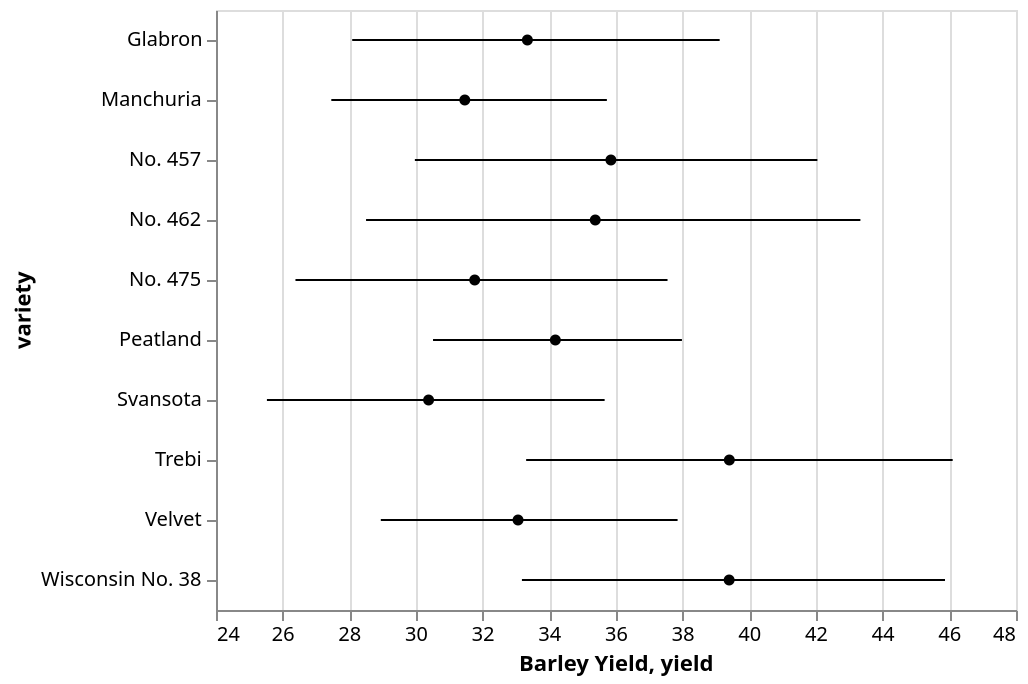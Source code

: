 {"config": {"view": {"height": 300, "width": 400}}, "layer": [{"encoding": {"y": {"title": "variety", "field": "properties.variety", "type": "nominal"}, "x": {"title": "yield", "field": "properties.yield", "scale": {"zero": false}, "aggregate": "mean", "type": "quantitative", "axis": {"title": "Barley Yield"}}, "color": {"value": "black"}}, "data": {"values": {"features": [{"properties": {"variety": "Manchuria", "yield": 27.0, "site": "University Farm", "year": 1931}, "geometry": {"coordinates": [125.6, 10.1], "type": "Point"}, "type": "Feature"}, {"properties": {"variety": "Manchuria", "yield": 48.86667, "site": "Waseca", "year": 1931}, "geometry": {"coordinates": [125.6, 10.1], "type": "Point"}, "type": "Feature"}, {"properties": {"variety": "Manchuria", "yield": 27.43334, "site": "Morris", "year": 1931}, "geometry": {"coordinates": [125.6, 10.1], "type": "Point"}, "type": "Feature"}, {"properties": {"variety": "Manchuria", "yield": 39.93333, "site": "Crookston", "year": 1931}, "geometry": {"coordinates": [125.6, 10.1], "type": "Point"}, "type": "Feature"}, {"properties": {"variety": "Manchuria", "yield": 32.96667, "site": "Grand Rapids", "year": 1931}, "geometry": {"coordinates": [125.6, 10.1], "type": "Point"}, "type": "Feature"}, {"properties": {"variety": "Manchuria", "yield": 28.96667, "site": "Duluth", "year": 1931}, "geometry": {"coordinates": [125.6, 10.1], "type": "Point"}, "type": "Feature"}, {"properties": {"variety": "Glabron", "yield": 43.06666, "site": "University Farm", "year": 1931}, "geometry": {"coordinates": [125.6, 10.1], "type": "Point"}, "type": "Feature"}, {"properties": {"variety": "Glabron", "yield": 55.2, "site": "Waseca", "year": 1931}, "geometry": {"coordinates": [125.6, 10.1], "type": "Point"}, "type": "Feature"}, {"properties": {"variety": "Glabron", "yield": 28.76667, "site": "Morris", "year": 1931}, "geometry": {"coordinates": [125.6, 10.1], "type": "Point"}, "type": "Feature"}, {"properties": {"variety": "Glabron", "yield": 38.13333, "site": "Crookston", "year": 1931}, "geometry": {"coordinates": [125.6, 10.1], "type": "Point"}, "type": "Feature"}, {"properties": {"variety": "Glabron", "yield": 29.13333, "site": "Grand Rapids", "year": 1931}, "geometry": {"coordinates": [125.6, 10.1], "type": "Point"}, "type": "Feature"}, {"properties": {"variety": "Glabron", "yield": 29.66667, "site": "Duluth", "year": 1931}, "geometry": {"coordinates": [125.6, 10.1], "type": "Point"}, "type": "Feature"}, {"properties": {"variety": "Svansota", "yield": 35.13333, "site": "University Farm", "year": 1931}, "geometry": {"coordinates": [125.6, 10.1], "type": "Point"}, "type": "Feature"}, {"properties": {"variety": "Svansota", "yield": 47.33333, "site": "Waseca", "year": 1931}, "geometry": {"coordinates": [125.6, 10.1], "type": "Point"}, "type": "Feature"}, {"properties": {"variety": "Svansota", "yield": 25.76667, "site": "Morris", "year": 1931}, "geometry": {"coordinates": [125.6, 10.1], "type": "Point"}, "type": "Feature"}, {"properties": {"variety": "Svansota", "yield": 40.46667, "site": "Crookston", "year": 1931}, "geometry": {"coordinates": [125.6, 10.1], "type": "Point"}, "type": "Feature"}, {"properties": {"variety": "Svansota", "yield": 29.66667, "site": "Grand Rapids", "year": 1931}, "geometry": {"coordinates": [125.6, 10.1], "type": "Point"}, "type": "Feature"}, {"properties": {"variety": "Svansota", "yield": 25.7, "site": "Duluth", "year": 1931}, "geometry": {"coordinates": [125.6, 10.1], "type": "Point"}, "type": "Feature"}, {"properties": {"variety": "Velvet", "yield": 39.9, "site": "University Farm", "year": 1931}, "geometry": {"coordinates": [125.6, 10.1], "type": "Point"}, "type": "Feature"}, {"properties": {"variety": "Velvet", "yield": 50.23333, "site": "Waseca", "year": 1931}, "geometry": {"coordinates": [125.6, 10.1], "type": "Point"}, "type": "Feature"}, {"properties": {"variety": "Velvet", "yield": 26.13333, "site": "Morris", "year": 1931}, "geometry": {"coordinates": [125.6, 10.1], "type": "Point"}, "type": "Feature"}, {"properties": {"variety": "Velvet", "yield": 41.33333, "site": "Crookston", "year": 1931}, "geometry": {"coordinates": [125.6, 10.1], "type": "Point"}, "type": "Feature"}, {"properties": {"variety": "Velvet", "yield": 23.03333, "site": "Grand Rapids", "year": 1931}, "geometry": {"coordinates": [125.6, 10.1], "type": "Point"}, "type": "Feature"}, {"properties": {"variety": "Velvet", "yield": 26.3, "site": "Duluth", "year": 1931}, "geometry": {"coordinates": [125.6, 10.1], "type": "Point"}, "type": "Feature"}, {"properties": {"variety": "Trebi", "yield": 36.56666, "site": "University Farm", "year": 1931}, "geometry": {"coordinates": [125.6, 10.1], "type": "Point"}, "type": "Feature"}, {"properties": {"variety": "Trebi", "yield": 63.8333, "site": "Waseca", "year": 1931}, "geometry": {"coordinates": [125.6, 10.1], "type": "Point"}, "type": "Feature"}, {"properties": {"variety": "Trebi", "yield": 43.76667, "site": "Morris", "year": 1931}, "geometry": {"coordinates": [125.6, 10.1], "type": "Point"}, "type": "Feature"}, {"properties": {"variety": "Trebi", "yield": 46.93333, "site": "Crookston", "year": 1931}, "geometry": {"coordinates": [125.6, 10.1], "type": "Point"}, "type": "Feature"}, {"properties": {"variety": "Trebi", "yield": 29.76667, "site": "Grand Rapids", "year": 1931}, "geometry": {"coordinates": [125.6, 10.1], "type": "Point"}, "type": "Feature"}, {"properties": {"variety": "Trebi", "yield": 33.93333, "site": "Duluth", "year": 1931}, "geometry": {"coordinates": [125.6, 10.1], "type": "Point"}, "type": "Feature"}, {"properties": {"variety": "No. 457", "yield": 43.26667, "site": "University Farm", "year": 1931}, "geometry": {"coordinates": [125.6, 10.1], "type": "Point"}, "type": "Feature"}, {"properties": {"variety": "No. 457", "yield": 58.1, "site": "Waseca", "year": 1931}, "geometry": {"coordinates": [125.6, 10.1], "type": "Point"}, "type": "Feature"}, {"properties": {"variety": "No. 457", "yield": 28.7, "site": "Morris", "year": 1931}, "geometry": {"coordinates": [125.6, 10.1], "type": "Point"}, "type": "Feature"}, {"properties": {"variety": "No. 457", "yield": 45.66667, "site": "Crookston", "year": 1931}, "geometry": {"coordinates": [125.6, 10.1], "type": "Point"}, "type": "Feature"}, {"properties": {"variety": "No. 457", "yield": 32.16667, "site": "Grand Rapids", "year": 1931}, "geometry": {"coordinates": [125.6, 10.1], "type": "Point"}, "type": "Feature"}, {"properties": {"variety": "No. 457", "yield": 33.6, "site": "Duluth", "year": 1931}, "geometry": {"coordinates": [125.6, 10.1], "type": "Point"}, "type": "Feature"}, {"properties": {"variety": "No. 462", "yield": 36.6, "site": "University Farm", "year": 1931}, "geometry": {"coordinates": [125.6, 10.1], "type": "Point"}, "type": "Feature"}, {"properties": {"variety": "No. 462", "yield": 65.7667, "site": "Waseca", "year": 1931}, "geometry": {"coordinates": [125.6, 10.1], "type": "Point"}, "type": "Feature"}, {"properties": {"variety": "No. 462", "yield": 30.36667, "site": "Morris", "year": 1931}, "geometry": {"coordinates": [125.6, 10.1], "type": "Point"}, "type": "Feature"}, {"properties": {"variety": "No. 462", "yield": 48.56666, "site": "Crookston", "year": 1931}, "geometry": {"coordinates": [125.6, 10.1], "type": "Point"}, "type": "Feature"}, {"properties": {"variety": "No. 462", "yield": 24.93334, "site": "Grand Rapids", "year": 1931}, "geometry": {"coordinates": [125.6, 10.1], "type": "Point"}, "type": "Feature"}, {"properties": {"variety": "No. 462", "yield": 28.1, "site": "Duluth", "year": 1931}, "geometry": {"coordinates": [125.6, 10.1], "type": "Point"}, "type": "Feature"}, {"properties": {"variety": "Peatland", "yield": 32.76667, "site": "University Farm", "year": 1931}, "geometry": {"coordinates": [125.6, 10.1], "type": "Point"}, "type": "Feature"}, {"properties": {"variety": "Peatland", "yield": 48.56666, "site": "Waseca", "year": 1931}, "geometry": {"coordinates": [125.6, 10.1], "type": "Point"}, "type": "Feature"}, {"properties": {"variety": "Peatland", "yield": 29.86667, "site": "Morris", "year": 1931}, "geometry": {"coordinates": [125.6, 10.1], "type": "Point"}, "type": "Feature"}, {"properties": {"variety": "Peatland", "yield": 41.6, "site": "Crookston", "year": 1931}, "geometry": {"coordinates": [125.6, 10.1], "type": "Point"}, "type": "Feature"}, {"properties": {"variety": "Peatland", "yield": 34.7, "site": "Grand Rapids", "year": 1931}, "geometry": {"coordinates": [125.6, 10.1], "type": "Point"}, "type": "Feature"}, {"properties": {"variety": "Peatland", "yield": 32.0, "site": "Duluth", "year": 1931}, "geometry": {"coordinates": [125.6, 10.1], "type": "Point"}, "type": "Feature"}, {"properties": {"variety": "No. 475", "yield": 24.66667, "site": "University Farm", "year": 1931}, "geometry": {"coordinates": [125.6, 10.1], "type": "Point"}, "type": "Feature"}, {"properties": {"variety": "No. 475", "yield": 46.76667, "site": "Waseca", "year": 1931}, "geometry": {"coordinates": [125.6, 10.1], "type": "Point"}, "type": "Feature"}, {"properties": {"variety": "No. 475", "yield": 22.6, "site": "Morris", "year": 1931}, "geometry": {"coordinates": [125.6, 10.1], "type": "Point"}, "type": "Feature"}, {"properties": {"variety": "No. 475", "yield": 44.1, "site": "Crookston", "year": 1931}, "geometry": {"coordinates": [125.6, 10.1], "type": "Point"}, "type": "Feature"}, {"properties": {"variety": "No. 475", "yield": 19.7, "site": "Grand Rapids", "year": 1931}, "geometry": {"coordinates": [125.6, 10.1], "type": "Point"}, "type": "Feature"}, {"properties": {"variety": "No. 475", "yield": 33.06666, "site": "Duluth", "year": 1931}, "geometry": {"coordinates": [125.6, 10.1], "type": "Point"}, "type": "Feature"}, {"properties": {"variety": "Wisconsin No. 38", "yield": 39.3, "site": "University Farm", "year": 1931}, "geometry": {"coordinates": [125.6, 10.1], "type": "Point"}, "type": "Feature"}, {"properties": {"variety": "Wisconsin No. 38", "yield": 58.8, "site": "Waseca", "year": 1931}, "geometry": {"coordinates": [125.6, 10.1], "type": "Point"}, "type": "Feature"}, {"properties": {"variety": "Wisconsin No. 38", "yield": 29.46667, "site": "Morris", "year": 1931}, "geometry": {"coordinates": [125.6, 10.1], "type": "Point"}, "type": "Feature"}, {"properties": {"variety": "Wisconsin No. 38", "yield": 49.86667, "site": "Crookston", "year": 1931}, "geometry": {"coordinates": [125.6, 10.1], "type": "Point"}, "type": "Feature"}, {"properties": {"variety": "Wisconsin No. 38", "yield": 34.46667, "site": "Grand Rapids", "year": 1931}, "geometry": {"coordinates": [125.6, 10.1], "type": "Point"}, "type": "Feature"}, {"properties": {"variety": "Wisconsin No. 38", "yield": 31.6, "site": "Duluth", "year": 1931}, "geometry": {"coordinates": [125.6, 10.1], "type": "Point"}, "type": "Feature"}, {"properties": {"variety": "Manchuria", "yield": 26.9, "site": "University Farm", "year": 1932}, "geometry": {"coordinates": [125.6, 10.1], "type": "Point"}, "type": "Feature"}, {"properties": {"variety": "Manchuria", "yield": 33.46667, "site": "Waseca", "year": 1932}, "geometry": {"coordinates": [125.6, 10.1], "type": "Point"}, "type": "Feature"}, {"properties": {"variety": "Manchuria", "yield": 34.36666, "site": "Morris", "year": 1932}, "geometry": {"coordinates": [125.6, 10.1], "type": "Point"}, "type": "Feature"}, {"properties": {"variety": "Manchuria", "yield": 32.96667, "site": "Crookston", "year": 1932}, "geometry": {"coordinates": [125.6, 10.1], "type": "Point"}, "type": "Feature"}, {"properties": {"variety": "Manchuria", "yield": 22.13333, "site": "Grand Rapids", "year": 1932}, "geometry": {"coordinates": [125.6, 10.1], "type": "Point"}, "type": "Feature"}, {"properties": {"variety": "Manchuria", "yield": 22.56667, "site": "Duluth", "year": 1932}, "geometry": {"coordinates": [125.6, 10.1], "type": "Point"}, "type": "Feature"}, {"properties": {"variety": "Glabron", "yield": 36.8, "site": "University Farm", "year": 1932}, "geometry": {"coordinates": [125.6, 10.1], "type": "Point"}, "type": "Feature"}, {"properties": {"variety": "Glabron", "yield": 37.73333, "site": "Waseca", "year": 1932}, "geometry": {"coordinates": [125.6, 10.1], "type": "Point"}, "type": "Feature"}, {"properties": {"variety": "Glabron", "yield": 35.13333, "site": "Morris", "year": 1932}, "geometry": {"coordinates": [125.6, 10.1], "type": "Point"}, "type": "Feature"}, {"properties": {"variety": "Glabron", "yield": 26.16667, "site": "Crookston", "year": 1932}, "geometry": {"coordinates": [125.6, 10.1], "type": "Point"}, "type": "Feature"}, {"properties": {"variety": "Glabron", "yield": 14.43333, "site": "Grand Rapids", "year": 1932}, "geometry": {"coordinates": [125.6, 10.1], "type": "Point"}, "type": "Feature"}, {"properties": {"variety": "Glabron", "yield": 25.86667, "site": "Duluth", "year": 1932}, "geometry": {"coordinates": [125.6, 10.1], "type": "Point"}, "type": "Feature"}, {"properties": {"variety": "Svansota", "yield": 27.43334, "site": "University Farm", "year": 1932}, "geometry": {"coordinates": [125.6, 10.1], "type": "Point"}, "type": "Feature"}, {"properties": {"variety": "Svansota", "yield": 38.5, "site": "Waseca", "year": 1932}, "geometry": {"coordinates": [125.6, 10.1], "type": "Point"}, "type": "Feature"}, {"properties": {"variety": "Svansota", "yield": 35.03333, "site": "Morris", "year": 1932}, "geometry": {"coordinates": [125.6, 10.1], "type": "Point"}, "type": "Feature"}, {"properties": {"variety": "Svansota", "yield": 20.63333, "site": "Crookston", "year": 1932}, "geometry": {"coordinates": [125.6, 10.1], "type": "Point"}, "type": "Feature"}, {"properties": {"variety": "Svansota", "yield": 16.63333, "site": "Grand Rapids", "year": 1932}, "geometry": {"coordinates": [125.6, 10.1], "type": "Point"}, "type": "Feature"}, {"properties": {"variety": "Svansota", "yield": 22.23333, "site": "Duluth", "year": 1932}, "geometry": {"coordinates": [125.6, 10.1], "type": "Point"}, "type": "Feature"}, {"properties": {"variety": "Velvet", "yield": 26.8, "site": "University Farm", "year": 1932}, "geometry": {"coordinates": [125.6, 10.1], "type": "Point"}, "type": "Feature"}, {"properties": {"variety": "Velvet", "yield": 37.4, "site": "Waseca", "year": 1932}, "geometry": {"coordinates": [125.6, 10.1], "type": "Point"}, "type": "Feature"}, {"properties": {"variety": "Velvet", "yield": 38.83333, "site": "Morris", "year": 1932}, "geometry": {"coordinates": [125.6, 10.1], "type": "Point"}, "type": "Feature"}, {"properties": {"variety": "Velvet", "yield": 32.06666, "site": "Crookston", "year": 1932}, "geometry": {"coordinates": [125.6, 10.1], "type": "Point"}, "type": "Feature"}, {"properties": {"variety": "Velvet", "yield": 32.23333, "site": "Grand Rapids", "year": 1932}, "geometry": {"coordinates": [125.6, 10.1], "type": "Point"}, "type": "Feature"}, {"properties": {"variety": "Velvet", "yield": 22.46667, "site": "Duluth", "year": 1932}, "geometry": {"coordinates": [125.6, 10.1], "type": "Point"}, "type": "Feature"}, {"properties": {"variety": "Trebi", "yield": 29.06667, "site": "University Farm", "year": 1932}, "geometry": {"coordinates": [125.6, 10.1], "type": "Point"}, "type": "Feature"}, {"properties": {"variety": "Trebi", "yield": 49.2333, "site": "Waseca", "year": 1932}, "geometry": {"coordinates": [125.6, 10.1], "type": "Point"}, "type": "Feature"}, {"properties": {"variety": "Trebi", "yield": 46.63333, "site": "Morris", "year": 1932}, "geometry": {"coordinates": [125.6, 10.1], "type": "Point"}, "type": "Feature"}, {"properties": {"variety": "Trebi", "yield": 41.83333, "site": "Crookston", "year": 1932}, "geometry": {"coordinates": [125.6, 10.1], "type": "Point"}, "type": "Feature"}, {"properties": {"variety": "Trebi", "yield": 20.63333, "site": "Grand Rapids", "year": 1932}, "geometry": {"coordinates": [125.6, 10.1], "type": "Point"}, "type": "Feature"}, {"properties": {"variety": "Trebi", "yield": 30.6, "site": "Duluth", "year": 1932}, "geometry": {"coordinates": [125.6, 10.1], "type": "Point"}, "type": "Feature"}, {"properties": {"variety": "No. 457", "yield": 26.43334, "site": "University Farm", "year": 1932}, "geometry": {"coordinates": [125.6, 10.1], "type": "Point"}, "type": "Feature"}, {"properties": {"variety": "No. 457", "yield": 42.2, "site": "Waseca", "year": 1932}, "geometry": {"coordinates": [125.6, 10.1], "type": "Point"}, "type": "Feature"}, {"properties": {"variety": "No. 457", "yield": 43.53334, "site": "Morris", "year": 1932}, "geometry": {"coordinates": [125.6, 10.1], "type": "Point"}, "type": "Feature"}, {"properties": {"variety": "No. 457", "yield": 34.33333, "site": "Crookston", "year": 1932}, "geometry": {"coordinates": [125.6, 10.1], "type": "Point"}, "type": "Feature"}, {"properties": {"variety": "No. 457", "yield": 19.46667, "site": "Grand Rapids", "year": 1932}, "geometry": {"coordinates": [125.6, 10.1], "type": "Point"}, "type": "Feature"}, {"properties": {"variety": "No. 457", "yield": 22.7, "site": "Duluth", "year": 1932}, "geometry": {"coordinates": [125.6, 10.1], "type": "Point"}, "type": "Feature"}, {"properties": {"variety": "No. 462", "yield": 25.56667, "site": "University Farm", "year": 1932}, "geometry": {"coordinates": [125.6, 10.1], "type": "Point"}, "type": "Feature"}, {"properties": {"variety": "No. 462", "yield": 44.7, "site": "Waseca", "year": 1932}, "geometry": {"coordinates": [125.6, 10.1], "type": "Point"}, "type": "Feature"}, {"properties": {"variety": "No. 462", "yield": 47.0, "site": "Morris", "year": 1932}, "geometry": {"coordinates": [125.6, 10.1], "type": "Point"}, "type": "Feature"}, {"properties": {"variety": "No. 462", "yield": 30.53333, "site": "Crookston", "year": 1932}, "geometry": {"coordinates": [125.6, 10.1], "type": "Point"}, "type": "Feature"}, {"properties": {"variety": "No. 462", "yield": 19.9, "site": "Grand Rapids", "year": 1932}, "geometry": {"coordinates": [125.6, 10.1], "type": "Point"}, "type": "Feature"}, {"properties": {"variety": "No. 462", "yield": 22.5, "site": "Duluth", "year": 1932}, "geometry": {"coordinates": [125.6, 10.1], "type": "Point"}, "type": "Feature"}, {"properties": {"variety": "Peatland", "yield": 28.06667, "site": "University Farm", "year": 1932}, "geometry": {"coordinates": [125.6, 10.1], "type": "Point"}, "type": "Feature"}, {"properties": {"variety": "Peatland", "yield": 36.03333, "site": "Waseca", "year": 1932}, "geometry": {"coordinates": [125.6, 10.1], "type": "Point"}, "type": "Feature"}, {"properties": {"variety": "Peatland", "yield": 43.2, "site": "Morris", "year": 1932}, "geometry": {"coordinates": [125.6, 10.1], "type": "Point"}, "type": "Feature"}, {"properties": {"variety": "Peatland", "yield": 25.23333, "site": "Crookston", "year": 1932}, "geometry": {"coordinates": [125.6, 10.1], "type": "Point"}, "type": "Feature"}, {"properties": {"variety": "Peatland", "yield": 26.76667, "site": "Grand Rapids", "year": 1932}, "geometry": {"coordinates": [125.6, 10.1], "type": "Point"}, "type": "Feature"}, {"properties": {"variety": "Peatland", "yield": 31.36667, "site": "Duluth", "year": 1932}, "geometry": {"coordinates": [125.6, 10.1], "type": "Point"}, "type": "Feature"}, {"properties": {"variety": "No. 475", "yield": 30.0, "site": "University Farm", "year": 1932}, "geometry": {"coordinates": [125.6, 10.1], "type": "Point"}, "type": "Feature"}, {"properties": {"variety": "No. 475", "yield": 41.26667, "site": "Waseca", "year": 1932}, "geometry": {"coordinates": [125.6, 10.1], "type": "Point"}, "type": "Feature"}, {"properties": {"variety": "No. 475", "yield": 44.23333, "site": "Morris", "year": 1932}, "geometry": {"coordinates": [125.6, 10.1], "type": "Point"}, "type": "Feature"}, {"properties": {"variety": "No. 475", "yield": 32.13333, "site": "Crookston", "year": 1932}, "geometry": {"coordinates": [125.6, 10.1], "type": "Point"}, "type": "Feature"}, {"properties": {"variety": "No. 475", "yield": 15.23333, "site": "Grand Rapids", "year": 1932}, "geometry": {"coordinates": [125.6, 10.1], "type": "Point"}, "type": "Feature"}, {"properties": {"variety": "No. 475", "yield": 27.36667, "site": "Duluth", "year": 1932}, "geometry": {"coordinates": [125.6, 10.1], "type": "Point"}, "type": "Feature"}, {"properties": {"variety": "Wisconsin No. 38", "yield": 38.0, "site": "University Farm", "year": 1932}, "geometry": {"coordinates": [125.6, 10.1], "type": "Point"}, "type": "Feature"}, {"properties": {"variety": "Wisconsin No. 38", "yield": 58.16667, "site": "Waseca", "year": 1932}, "geometry": {"coordinates": [125.6, 10.1], "type": "Point"}, "type": "Feature"}, {"properties": {"variety": "Wisconsin No. 38", "yield": 47.16667, "site": "Morris", "year": 1932}, "geometry": {"coordinates": [125.6, 10.1], "type": "Point"}, "type": "Feature"}, {"properties": {"variety": "Wisconsin No. 38", "yield": 35.9, "site": "Crookston", "year": 1932}, "geometry": {"coordinates": [125.6, 10.1], "type": "Point"}, "type": "Feature"}, {"properties": {"variety": "Wisconsin No. 38", "yield": 20.66667, "site": "Grand Rapids", "year": 1932}, "geometry": {"coordinates": [125.6, 10.1], "type": "Point"}, "type": "Feature"}, {"properties": {"variety": "Wisconsin No. 38", "yield": 29.33333, "site": "Duluth", "year": 1932}, "geometry": {"coordinates": [125.6, 10.1], "type": "Point"}, "type": "Feature"}], "type": "FeatureCollection"}, "format": {"type": "json", "property": "features"}}, "mark": {"filled": true, "type": "point"}}, {"encoding": {"y": {"title": "variety", "field": "properties.variety", "type": "nominal"}, "x": {"field": "properties.yield", "title": "yield", "aggregate": "ci0", "type": "quantitative"}, "x2": {"aggregate": "ci1", "title": "yield", "field": "properties.yield", "type": "quantitative"}}, "data": {"values": {"features": [{"properties": {"variety": "Manchuria", "yield": 27.0, "site": "University Farm", "year": 1931}, "geometry": {"coordinates": [125.6, 10.1], "type": "Point"}, "type": "Feature"}, {"properties": {"variety": "Manchuria", "yield": 48.86667, "site": "Waseca", "year": 1931}, "geometry": {"coordinates": [125.6, 10.1], "type": "Point"}, "type": "Feature"}, {"properties": {"variety": "Manchuria", "yield": 27.43334, "site": "Morris", "year": 1931}, "geometry": {"coordinates": [125.6, 10.1], "type": "Point"}, "type": "Feature"}, {"properties": {"variety": "Manchuria", "yield": 39.93333, "site": "Crookston", "year": 1931}, "geometry": {"coordinates": [125.6, 10.1], "type": "Point"}, "type": "Feature"}, {"properties": {"variety": "Manchuria", "yield": 32.96667, "site": "Grand Rapids", "year": 1931}, "geometry": {"coordinates": [125.6, 10.1], "type": "Point"}, "type": "Feature"}, {"properties": {"variety": "Manchuria", "yield": 28.96667, "site": "Duluth", "year": 1931}, "geometry": {"coordinates": [125.6, 10.1], "type": "Point"}, "type": "Feature"}, {"properties": {"variety": "Glabron", "yield": 43.06666, "site": "University Farm", "year": 1931}, "geometry": {"coordinates": [125.6, 10.1], "type": "Point"}, "type": "Feature"}, {"properties": {"variety": "Glabron", "yield": 55.2, "site": "Waseca", "year": 1931}, "geometry": {"coordinates": [125.6, 10.1], "type": "Point"}, "type": "Feature"}, {"properties": {"variety": "Glabron", "yield": 28.76667, "site": "Morris", "year": 1931}, "geometry": {"coordinates": [125.6, 10.1], "type": "Point"}, "type": "Feature"}, {"properties": {"variety": "Glabron", "yield": 38.13333, "site": "Crookston", "year": 1931}, "geometry": {"coordinates": [125.6, 10.1], "type": "Point"}, "type": "Feature"}, {"properties": {"variety": "Glabron", "yield": 29.13333, "site": "Grand Rapids", "year": 1931}, "geometry": {"coordinates": [125.6, 10.1], "type": "Point"}, "type": "Feature"}, {"properties": {"variety": "Glabron", "yield": 29.66667, "site": "Duluth", "year": 1931}, "geometry": {"coordinates": [125.6, 10.1], "type": "Point"}, "type": "Feature"}, {"properties": {"variety": "Svansota", "yield": 35.13333, "site": "University Farm", "year": 1931}, "geometry": {"coordinates": [125.6, 10.1], "type": "Point"}, "type": "Feature"}, {"properties": {"variety": "Svansota", "yield": 47.33333, "site": "Waseca", "year": 1931}, "geometry": {"coordinates": [125.6, 10.1], "type": "Point"}, "type": "Feature"}, {"properties": {"variety": "Svansota", "yield": 25.76667, "site": "Morris", "year": 1931}, "geometry": {"coordinates": [125.6, 10.1], "type": "Point"}, "type": "Feature"}, {"properties": {"variety": "Svansota", "yield": 40.46667, "site": "Crookston", "year": 1931}, "geometry": {"coordinates": [125.6, 10.1], "type": "Point"}, "type": "Feature"}, {"properties": {"variety": "Svansota", "yield": 29.66667, "site": "Grand Rapids", "year": 1931}, "geometry": {"coordinates": [125.6, 10.1], "type": "Point"}, "type": "Feature"}, {"properties": {"variety": "Svansota", "yield": 25.7, "site": "Duluth", "year": 1931}, "geometry": {"coordinates": [125.6, 10.1], "type": "Point"}, "type": "Feature"}, {"properties": {"variety": "Velvet", "yield": 39.9, "site": "University Farm", "year": 1931}, "geometry": {"coordinates": [125.6, 10.1], "type": "Point"}, "type": "Feature"}, {"properties": {"variety": "Velvet", "yield": 50.23333, "site": "Waseca", "year": 1931}, "geometry": {"coordinates": [125.6, 10.1], "type": "Point"}, "type": "Feature"}, {"properties": {"variety": "Velvet", "yield": 26.13333, "site": "Morris", "year": 1931}, "geometry": {"coordinates": [125.6, 10.1], "type": "Point"}, "type": "Feature"}, {"properties": {"variety": "Velvet", "yield": 41.33333, "site": "Crookston", "year": 1931}, "geometry": {"coordinates": [125.6, 10.1], "type": "Point"}, "type": "Feature"}, {"properties": {"variety": "Velvet", "yield": 23.03333, "site": "Grand Rapids", "year": 1931}, "geometry": {"coordinates": [125.6, 10.1], "type": "Point"}, "type": "Feature"}, {"properties": {"variety": "Velvet", "yield": 26.3, "site": "Duluth", "year": 1931}, "geometry": {"coordinates": [125.6, 10.1], "type": "Point"}, "type": "Feature"}, {"properties": {"variety": "Trebi", "yield": 36.56666, "site": "University Farm", "year": 1931}, "geometry": {"coordinates": [125.6, 10.1], "type": "Point"}, "type": "Feature"}, {"properties": {"variety": "Trebi", "yield": 63.8333, "site": "Waseca", "year": 1931}, "geometry": {"coordinates": [125.6, 10.1], "type": "Point"}, "type": "Feature"}, {"properties": {"variety": "Trebi", "yield": 43.76667, "site": "Morris", "year": 1931}, "geometry": {"coordinates": [125.6, 10.1], "type": "Point"}, "type": "Feature"}, {"properties": {"variety": "Trebi", "yield": 46.93333, "site": "Crookston", "year": 1931}, "geometry": {"coordinates": [125.6, 10.1], "type": "Point"}, "type": "Feature"}, {"properties": {"variety": "Trebi", "yield": 29.76667, "site": "Grand Rapids", "year": 1931}, "geometry": {"coordinates": [125.6, 10.1], "type": "Point"}, "type": "Feature"}, {"properties": {"variety": "Trebi", "yield": 33.93333, "site": "Duluth", "year": 1931}, "geometry": {"coordinates": [125.6, 10.1], "type": "Point"}, "type": "Feature"}, {"properties": {"variety": "No. 457", "yield": 43.26667, "site": "University Farm", "year": 1931}, "geometry": {"coordinates": [125.6, 10.1], "type": "Point"}, "type": "Feature"}, {"properties": {"variety": "No. 457", "yield": 58.1, "site": "Waseca", "year": 1931}, "geometry": {"coordinates": [125.6, 10.1], "type": "Point"}, "type": "Feature"}, {"properties": {"variety": "No. 457", "yield": 28.7, "site": "Morris", "year": 1931}, "geometry": {"coordinates": [125.6, 10.1], "type": "Point"}, "type": "Feature"}, {"properties": {"variety": "No. 457", "yield": 45.66667, "site": "Crookston", "year": 1931}, "geometry": {"coordinates": [125.6, 10.1], "type": "Point"}, "type": "Feature"}, {"properties": {"variety": "No. 457", "yield": 32.16667, "site": "Grand Rapids", "year": 1931}, "geometry": {"coordinates": [125.6, 10.1], "type": "Point"}, "type": "Feature"}, {"properties": {"variety": "No. 457", "yield": 33.6, "site": "Duluth", "year": 1931}, "geometry": {"coordinates": [125.6, 10.1], "type": "Point"}, "type": "Feature"}, {"properties": {"variety": "No. 462", "yield": 36.6, "site": "University Farm", "year": 1931}, "geometry": {"coordinates": [125.6, 10.1], "type": "Point"}, "type": "Feature"}, {"properties": {"variety": "No. 462", "yield": 65.7667, "site": "Waseca", "year": 1931}, "geometry": {"coordinates": [125.6, 10.1], "type": "Point"}, "type": "Feature"}, {"properties": {"variety": "No. 462", "yield": 30.36667, "site": "Morris", "year": 1931}, "geometry": {"coordinates": [125.6, 10.1], "type": "Point"}, "type": "Feature"}, {"properties": {"variety": "No. 462", "yield": 48.56666, "site": "Crookston", "year": 1931}, "geometry": {"coordinates": [125.6, 10.1], "type": "Point"}, "type": "Feature"}, {"properties": {"variety": "No. 462", "yield": 24.93334, "site": "Grand Rapids", "year": 1931}, "geometry": {"coordinates": [125.6, 10.1], "type": "Point"}, "type": "Feature"}, {"properties": {"variety": "No. 462", "yield": 28.1, "site": "Duluth", "year": 1931}, "geometry": {"coordinates": [125.6, 10.1], "type": "Point"}, "type": "Feature"}, {"properties": {"variety": "Peatland", "yield": 32.76667, "site": "University Farm", "year": 1931}, "geometry": {"coordinates": [125.6, 10.1], "type": "Point"}, "type": "Feature"}, {"properties": {"variety": "Peatland", "yield": 48.56666, "site": "Waseca", "year": 1931}, "geometry": {"coordinates": [125.6, 10.1], "type": "Point"}, "type": "Feature"}, {"properties": {"variety": "Peatland", "yield": 29.86667, "site": "Morris", "year": 1931}, "geometry": {"coordinates": [125.6, 10.1], "type": "Point"}, "type": "Feature"}, {"properties": {"variety": "Peatland", "yield": 41.6, "site": "Crookston", "year": 1931}, "geometry": {"coordinates": [125.6, 10.1], "type": "Point"}, "type": "Feature"}, {"properties": {"variety": "Peatland", "yield": 34.7, "site": "Grand Rapids", "year": 1931}, "geometry": {"coordinates": [125.6, 10.1], "type": "Point"}, "type": "Feature"}, {"properties": {"variety": "Peatland", "yield": 32.0, "site": "Duluth", "year": 1931}, "geometry": {"coordinates": [125.6, 10.1], "type": "Point"}, "type": "Feature"}, {"properties": {"variety": "No. 475", "yield": 24.66667, "site": "University Farm", "year": 1931}, "geometry": {"coordinates": [125.6, 10.1], "type": "Point"}, "type": "Feature"}, {"properties": {"variety": "No. 475", "yield": 46.76667, "site": "Waseca", "year": 1931}, "geometry": {"coordinates": [125.6, 10.1], "type": "Point"}, "type": "Feature"}, {"properties": {"variety": "No. 475", "yield": 22.6, "site": "Morris", "year": 1931}, "geometry": {"coordinates": [125.6, 10.1], "type": "Point"}, "type": "Feature"}, {"properties": {"variety": "No. 475", "yield": 44.1, "site": "Crookston", "year": 1931}, "geometry": {"coordinates": [125.6, 10.1], "type": "Point"}, "type": "Feature"}, {"properties": {"variety": "No. 475", "yield": 19.7, "site": "Grand Rapids", "year": 1931}, "geometry": {"coordinates": [125.6, 10.1], "type": "Point"}, "type": "Feature"}, {"properties": {"variety": "No. 475", "yield": 33.06666, "site": "Duluth", "year": 1931}, "geometry": {"coordinates": [125.6, 10.1], "type": "Point"}, "type": "Feature"}, {"properties": {"variety": "Wisconsin No. 38", "yield": 39.3, "site": "University Farm", "year": 1931}, "geometry": {"coordinates": [125.6, 10.1], "type": "Point"}, "type": "Feature"}, {"properties": {"variety": "Wisconsin No. 38", "yield": 58.8, "site": "Waseca", "year": 1931}, "geometry": {"coordinates": [125.6, 10.1], "type": "Point"}, "type": "Feature"}, {"properties": {"variety": "Wisconsin No. 38", "yield": 29.46667, "site": "Morris", "year": 1931}, "geometry": {"coordinates": [125.6, 10.1], "type": "Point"}, "type": "Feature"}, {"properties": {"variety": "Wisconsin No. 38", "yield": 49.86667, "site": "Crookston", "year": 1931}, "geometry": {"coordinates": [125.6, 10.1], "type": "Point"}, "type": "Feature"}, {"properties": {"variety": "Wisconsin No. 38", "yield": 34.46667, "site": "Grand Rapids", "year": 1931}, "geometry": {"coordinates": [125.6, 10.1], "type": "Point"}, "type": "Feature"}, {"properties": {"variety": "Wisconsin No. 38", "yield": 31.6, "site": "Duluth", "year": 1931}, "geometry": {"coordinates": [125.6, 10.1], "type": "Point"}, "type": "Feature"}, {"properties": {"variety": "Manchuria", "yield": 26.9, "site": "University Farm", "year": 1932}, "geometry": {"coordinates": [125.6, 10.1], "type": "Point"}, "type": "Feature"}, {"properties": {"variety": "Manchuria", "yield": 33.46667, "site": "Waseca", "year": 1932}, "geometry": {"coordinates": [125.6, 10.1], "type": "Point"}, "type": "Feature"}, {"properties": {"variety": "Manchuria", "yield": 34.36666, "site": "Morris", "year": 1932}, "geometry": {"coordinates": [125.6, 10.1], "type": "Point"}, "type": "Feature"}, {"properties": {"variety": "Manchuria", "yield": 32.96667, "site": "Crookston", "year": 1932}, "geometry": {"coordinates": [125.6, 10.1], "type": "Point"}, "type": "Feature"}, {"properties": {"variety": "Manchuria", "yield": 22.13333, "site": "Grand Rapids", "year": 1932}, "geometry": {"coordinates": [125.6, 10.1], "type": "Point"}, "type": "Feature"}, {"properties": {"variety": "Manchuria", "yield": 22.56667, "site": "Duluth", "year": 1932}, "geometry": {"coordinates": [125.6, 10.1], "type": "Point"}, "type": "Feature"}, {"properties": {"variety": "Glabron", "yield": 36.8, "site": "University Farm", "year": 1932}, "geometry": {"coordinates": [125.6, 10.1], "type": "Point"}, "type": "Feature"}, {"properties": {"variety": "Glabron", "yield": 37.73333, "site": "Waseca", "year": 1932}, "geometry": {"coordinates": [125.6, 10.1], "type": "Point"}, "type": "Feature"}, {"properties": {"variety": "Glabron", "yield": 35.13333, "site": "Morris", "year": 1932}, "geometry": {"coordinates": [125.6, 10.1], "type": "Point"}, "type": "Feature"}, {"properties": {"variety": "Glabron", "yield": 26.16667, "site": "Crookston", "year": 1932}, "geometry": {"coordinates": [125.6, 10.1], "type": "Point"}, "type": "Feature"}, {"properties": {"variety": "Glabron", "yield": 14.43333, "site": "Grand Rapids", "year": 1932}, "geometry": {"coordinates": [125.6, 10.1], "type": "Point"}, "type": "Feature"}, {"properties": {"variety": "Glabron", "yield": 25.86667, "site": "Duluth", "year": 1932}, "geometry": {"coordinates": [125.6, 10.1], "type": "Point"}, "type": "Feature"}, {"properties": {"variety": "Svansota", "yield": 27.43334, "site": "University Farm", "year": 1932}, "geometry": {"coordinates": [125.6, 10.1], "type": "Point"}, "type": "Feature"}, {"properties": {"variety": "Svansota", "yield": 38.5, "site": "Waseca", "year": 1932}, "geometry": {"coordinates": [125.6, 10.1], "type": "Point"}, "type": "Feature"}, {"properties": {"variety": "Svansota", "yield": 35.03333, "site": "Morris", "year": 1932}, "geometry": {"coordinates": [125.6, 10.1], "type": "Point"}, "type": "Feature"}, {"properties": {"variety": "Svansota", "yield": 20.63333, "site": "Crookston", "year": 1932}, "geometry": {"coordinates": [125.6, 10.1], "type": "Point"}, "type": "Feature"}, {"properties": {"variety": "Svansota", "yield": 16.63333, "site": "Grand Rapids", "year": 1932}, "geometry": {"coordinates": [125.6, 10.1], "type": "Point"}, "type": "Feature"}, {"properties": {"variety": "Svansota", "yield": 22.23333, "site": "Duluth", "year": 1932}, "geometry": {"coordinates": [125.6, 10.1], "type": "Point"}, "type": "Feature"}, {"properties": {"variety": "Velvet", "yield": 26.8, "site": "University Farm", "year": 1932}, "geometry": {"coordinates": [125.6, 10.1], "type": "Point"}, "type": "Feature"}, {"properties": {"variety": "Velvet", "yield": 37.4, "site": "Waseca", "year": 1932}, "geometry": {"coordinates": [125.6, 10.1], "type": "Point"}, "type": "Feature"}, {"properties": {"variety": "Velvet", "yield": 38.83333, "site": "Morris", "year": 1932}, "geometry": {"coordinates": [125.6, 10.1], "type": "Point"}, "type": "Feature"}, {"properties": {"variety": "Velvet", "yield": 32.06666, "site": "Crookston", "year": 1932}, "geometry": {"coordinates": [125.6, 10.1], "type": "Point"}, "type": "Feature"}, {"properties": {"variety": "Velvet", "yield": 32.23333, "site": "Grand Rapids", "year": 1932}, "geometry": {"coordinates": [125.6, 10.1], "type": "Point"}, "type": "Feature"}, {"properties": {"variety": "Velvet", "yield": 22.46667, "site": "Duluth", "year": 1932}, "geometry": {"coordinates": [125.6, 10.1], "type": "Point"}, "type": "Feature"}, {"properties": {"variety": "Trebi", "yield": 29.06667, "site": "University Farm", "year": 1932}, "geometry": {"coordinates": [125.6, 10.1], "type": "Point"}, "type": "Feature"}, {"properties": {"variety": "Trebi", "yield": 49.2333, "site": "Waseca", "year": 1932}, "geometry": {"coordinates": [125.6, 10.1], "type": "Point"}, "type": "Feature"}, {"properties": {"variety": "Trebi", "yield": 46.63333, "site": "Morris", "year": 1932}, "geometry": {"coordinates": [125.6, 10.1], "type": "Point"}, "type": "Feature"}, {"properties": {"variety": "Trebi", "yield": 41.83333, "site": "Crookston", "year": 1932}, "geometry": {"coordinates": [125.6, 10.1], "type": "Point"}, "type": "Feature"}, {"properties": {"variety": "Trebi", "yield": 20.63333, "site": "Grand Rapids", "year": 1932}, "geometry": {"coordinates": [125.6, 10.1], "type": "Point"}, "type": "Feature"}, {"properties": {"variety": "Trebi", "yield": 30.6, "site": "Duluth", "year": 1932}, "geometry": {"coordinates": [125.6, 10.1], "type": "Point"}, "type": "Feature"}, {"properties": {"variety": "No. 457", "yield": 26.43334, "site": "University Farm", "year": 1932}, "geometry": {"coordinates": [125.6, 10.1], "type": "Point"}, "type": "Feature"}, {"properties": {"variety": "No. 457", "yield": 42.2, "site": "Waseca", "year": 1932}, "geometry": {"coordinates": [125.6, 10.1], "type": "Point"}, "type": "Feature"}, {"properties": {"variety": "No. 457", "yield": 43.53334, "site": "Morris", "year": 1932}, "geometry": {"coordinates": [125.6, 10.1], "type": "Point"}, "type": "Feature"}, {"properties": {"variety": "No. 457", "yield": 34.33333, "site": "Crookston", "year": 1932}, "geometry": {"coordinates": [125.6, 10.1], "type": "Point"}, "type": "Feature"}, {"properties": {"variety": "No. 457", "yield": 19.46667, "site": "Grand Rapids", "year": 1932}, "geometry": {"coordinates": [125.6, 10.1], "type": "Point"}, "type": "Feature"}, {"properties": {"variety": "No. 457", "yield": 22.7, "site": "Duluth", "year": 1932}, "geometry": {"coordinates": [125.6, 10.1], "type": "Point"}, "type": "Feature"}, {"properties": {"variety": "No. 462", "yield": 25.56667, "site": "University Farm", "year": 1932}, "geometry": {"coordinates": [125.6, 10.1], "type": "Point"}, "type": "Feature"}, {"properties": {"variety": "No. 462", "yield": 44.7, "site": "Waseca", "year": 1932}, "geometry": {"coordinates": [125.6, 10.1], "type": "Point"}, "type": "Feature"}, {"properties": {"variety": "No. 462", "yield": 47.0, "site": "Morris", "year": 1932}, "geometry": {"coordinates": [125.6, 10.1], "type": "Point"}, "type": "Feature"}, {"properties": {"variety": "No. 462", "yield": 30.53333, "site": "Crookston", "year": 1932}, "geometry": {"coordinates": [125.6, 10.1], "type": "Point"}, "type": "Feature"}, {"properties": {"variety": "No. 462", "yield": 19.9, "site": "Grand Rapids", "year": 1932}, "geometry": {"coordinates": [125.6, 10.1], "type": "Point"}, "type": "Feature"}, {"properties": {"variety": "No. 462", "yield": 22.5, "site": "Duluth", "year": 1932}, "geometry": {"coordinates": [125.6, 10.1], "type": "Point"}, "type": "Feature"}, {"properties": {"variety": "Peatland", "yield": 28.06667, "site": "University Farm", "year": 1932}, "geometry": {"coordinates": [125.6, 10.1], "type": "Point"}, "type": "Feature"}, {"properties": {"variety": "Peatland", "yield": 36.03333, "site": "Waseca", "year": 1932}, "geometry": {"coordinates": [125.6, 10.1], "type": "Point"}, "type": "Feature"}, {"properties": {"variety": "Peatland", "yield": 43.2, "site": "Morris", "year": 1932}, "geometry": {"coordinates": [125.6, 10.1], "type": "Point"}, "type": "Feature"}, {"properties": {"variety": "Peatland", "yield": 25.23333, "site": "Crookston", "year": 1932}, "geometry": {"coordinates": [125.6, 10.1], "type": "Point"}, "type": "Feature"}, {"properties": {"variety": "Peatland", "yield": 26.76667, "site": "Grand Rapids", "year": 1932}, "geometry": {"coordinates": [125.6, 10.1], "type": "Point"}, "type": "Feature"}, {"properties": {"variety": "Peatland", "yield": 31.36667, "site": "Duluth", "year": 1932}, "geometry": {"coordinates": [125.6, 10.1], "type": "Point"}, "type": "Feature"}, {"properties": {"variety": "No. 475", "yield": 30.0, "site": "University Farm", "year": 1932}, "geometry": {"coordinates": [125.6, 10.1], "type": "Point"}, "type": "Feature"}, {"properties": {"variety": "No. 475", "yield": 41.26667, "site": "Waseca", "year": 1932}, "geometry": {"coordinates": [125.6, 10.1], "type": "Point"}, "type": "Feature"}, {"properties": {"variety": "No. 475", "yield": 44.23333, "site": "Morris", "year": 1932}, "geometry": {"coordinates": [125.6, 10.1], "type": "Point"}, "type": "Feature"}, {"properties": {"variety": "No. 475", "yield": 32.13333, "site": "Crookston", "year": 1932}, "geometry": {"coordinates": [125.6, 10.1], "type": "Point"}, "type": "Feature"}, {"properties": {"variety": "No. 475", "yield": 15.23333, "site": "Grand Rapids", "year": 1932}, "geometry": {"coordinates": [125.6, 10.1], "type": "Point"}, "type": "Feature"}, {"properties": {"variety": "No. 475", "yield": 27.36667, "site": "Duluth", "year": 1932}, "geometry": {"coordinates": [125.6, 10.1], "type": "Point"}, "type": "Feature"}, {"properties": {"variety": "Wisconsin No. 38", "yield": 38.0, "site": "University Farm", "year": 1932}, "geometry": {"coordinates": [125.6, 10.1], "type": "Point"}, "type": "Feature"}, {"properties": {"variety": "Wisconsin No. 38", "yield": 58.16667, "site": "Waseca", "year": 1932}, "geometry": {"coordinates": [125.6, 10.1], "type": "Point"}, "type": "Feature"}, {"properties": {"variety": "Wisconsin No. 38", "yield": 47.16667, "site": "Morris", "year": 1932}, "geometry": {"coordinates": [125.6, 10.1], "type": "Point"}, "type": "Feature"}, {"properties": {"variety": "Wisconsin No. 38", "yield": 35.9, "site": "Crookston", "year": 1932}, "geometry": {"coordinates": [125.6, 10.1], "type": "Point"}, "type": "Feature"}, {"properties": {"variety": "Wisconsin No. 38", "yield": 20.66667, "site": "Grand Rapids", "year": 1932}, "geometry": {"coordinates": [125.6, 10.1], "type": "Point"}, "type": "Feature"}, {"properties": {"variety": "Wisconsin No. 38", "yield": 29.33333, "site": "Duluth", "year": 1932}, "geometry": {"coordinates": [125.6, 10.1], "type": "Point"}, "type": "Feature"}], "type": "FeatureCollection"}, "format": {"type": "json", "property": "features"}}, "mark": "rule"}], "$schema": "https://vega.github.io/schema/vega-lite/v2.4.1.json"}
